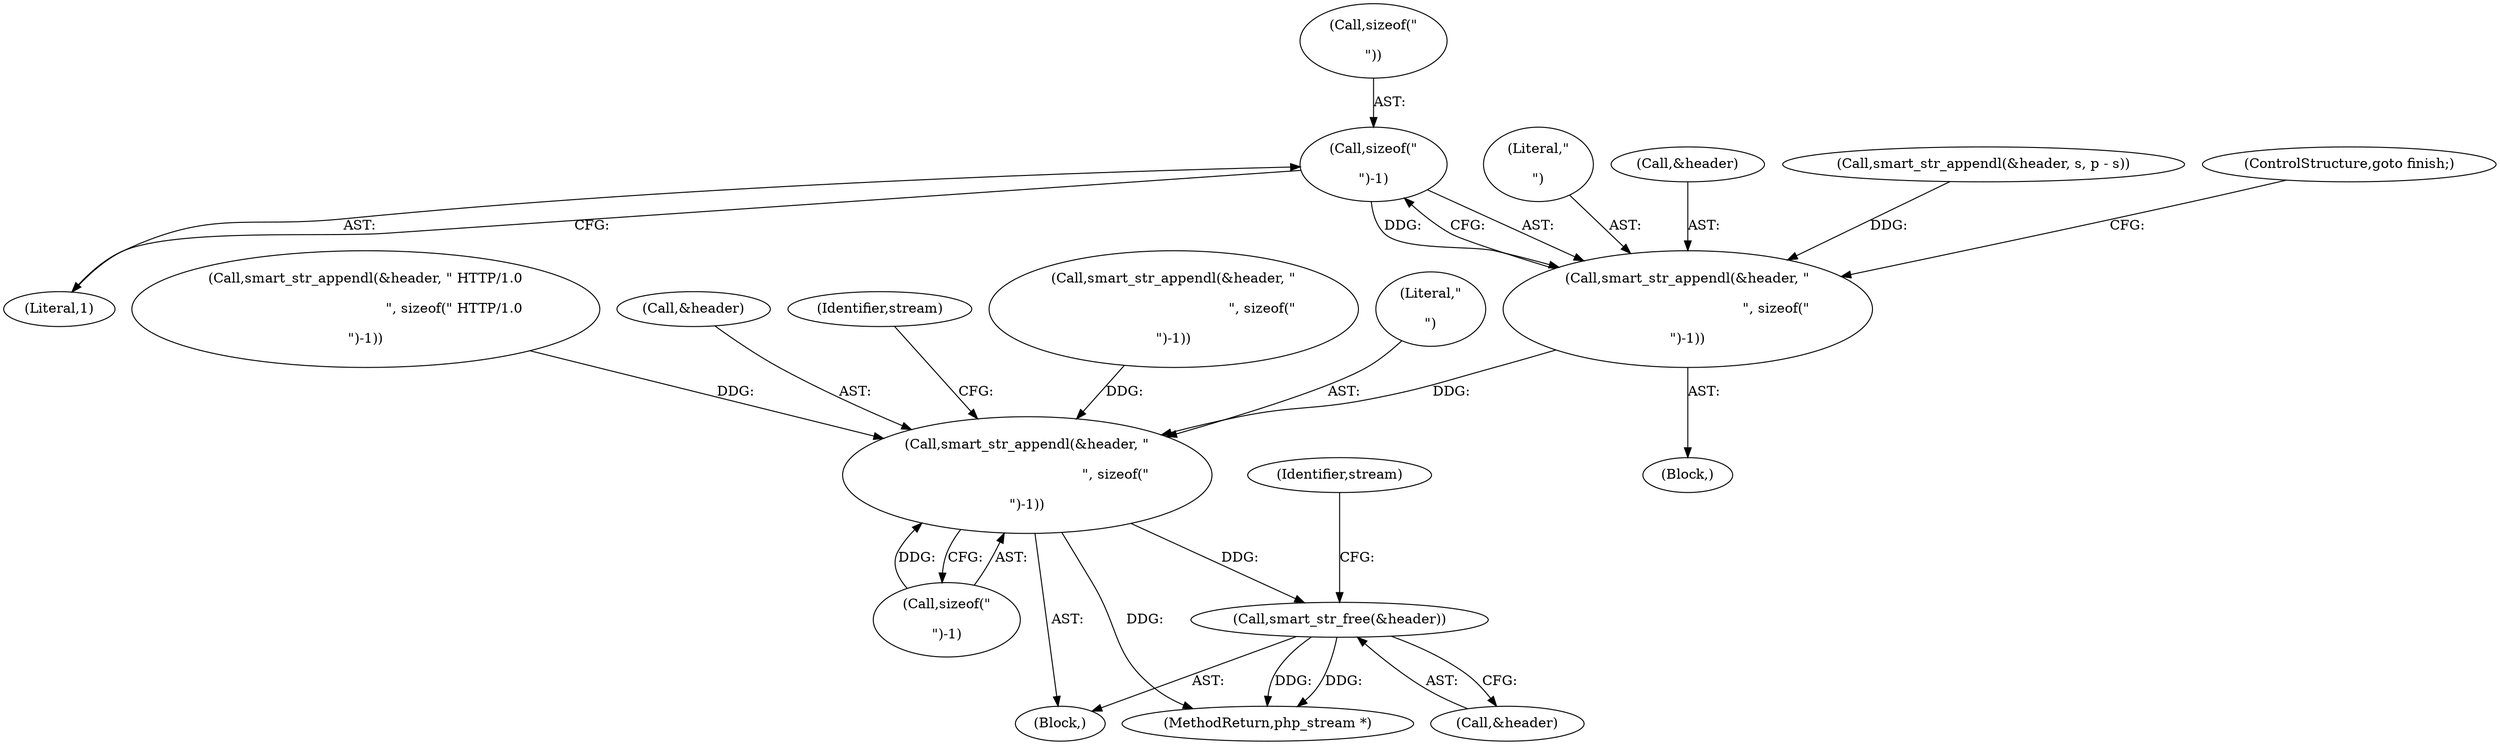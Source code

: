 digraph "0_php-src_523f230c831d7b33353203fa34aee4e92ac12bba@API" {
"1000817" [label="(Call,sizeof(\"\r\n\")-1)"];
"1000813" [label="(Call,smart_str_appendl(&header, \"\r\n\", sizeof(\"\r\n\")-1))"];
"1001017" [label="(Call,smart_str_appendl(&header, \"\r\n\", sizeof(\"\r\n\")-1))"];
"1001044" [label="(Call,smart_str_free(&header))"];
"1001028" [label="(Identifier,stream)"];
"1001017" [label="(Call,smart_str_appendl(&header, \"\r\n\", sizeof(\"\r\n\")-1))"];
"1000969" [label="(Call,smart_str_appendl(&header, \"\r\n\", sizeof(\"\r\n\")-1))"];
"1000813" [label="(Call,smart_str_appendl(&header, \"\r\n\", sizeof(\"\r\n\")-1))"];
"1001021" [label="(Call,sizeof(\"\r\n\")-1)"];
"1001020" [label="(Literal,\"\r\n\")"];
"1000652" [label="(Call,smart_str_appendl(&header, \" HTTP/1.0\r\n\", sizeof(\" HTTP/1.0\r\n\")-1))"];
"1003233" [label="(MethodReturn,php_stream *)"];
"1000817" [label="(Call,sizeof(\"\r\n\")-1)"];
"1000596" [label="(Block,)"];
"1000816" [label="(Literal,\"\r\n\")"];
"1000820" [label="(Literal,1)"];
"1001045" [label="(Call,&header)"];
"1000814" [label="(Call,&header)"];
"1001048" [label="(Identifier,stream)"];
"1000806" [label="(Call,smart_str_appendl(&header, s, p - s))"];
"1000788" [label="(Block,)"];
"1001018" [label="(Call,&header)"];
"1000818" [label="(Call,sizeof(\"\r\n\"))"];
"1000821" [label="(ControlStructure,goto finish;)"];
"1001044" [label="(Call,smart_str_free(&header))"];
"1000817" -> "1000813"  [label="AST: "];
"1000817" -> "1000820"  [label="CFG: "];
"1000818" -> "1000817"  [label="AST: "];
"1000820" -> "1000817"  [label="AST: "];
"1000813" -> "1000817"  [label="CFG: "];
"1000817" -> "1000813"  [label="DDG: "];
"1000813" -> "1000788"  [label="AST: "];
"1000814" -> "1000813"  [label="AST: "];
"1000816" -> "1000813"  [label="AST: "];
"1000821" -> "1000813"  [label="CFG: "];
"1000806" -> "1000813"  [label="DDG: "];
"1000813" -> "1001017"  [label="DDG: "];
"1001017" -> "1000596"  [label="AST: "];
"1001017" -> "1001021"  [label="CFG: "];
"1001018" -> "1001017"  [label="AST: "];
"1001020" -> "1001017"  [label="AST: "];
"1001021" -> "1001017"  [label="AST: "];
"1001028" -> "1001017"  [label="CFG: "];
"1001017" -> "1003233"  [label="DDG: "];
"1000652" -> "1001017"  [label="DDG: "];
"1000969" -> "1001017"  [label="DDG: "];
"1001021" -> "1001017"  [label="DDG: "];
"1001017" -> "1001044"  [label="DDG: "];
"1001044" -> "1000596"  [label="AST: "];
"1001044" -> "1001045"  [label="CFG: "];
"1001045" -> "1001044"  [label="AST: "];
"1001048" -> "1001044"  [label="CFG: "];
"1001044" -> "1003233"  [label="DDG: "];
"1001044" -> "1003233"  [label="DDG: "];
}
